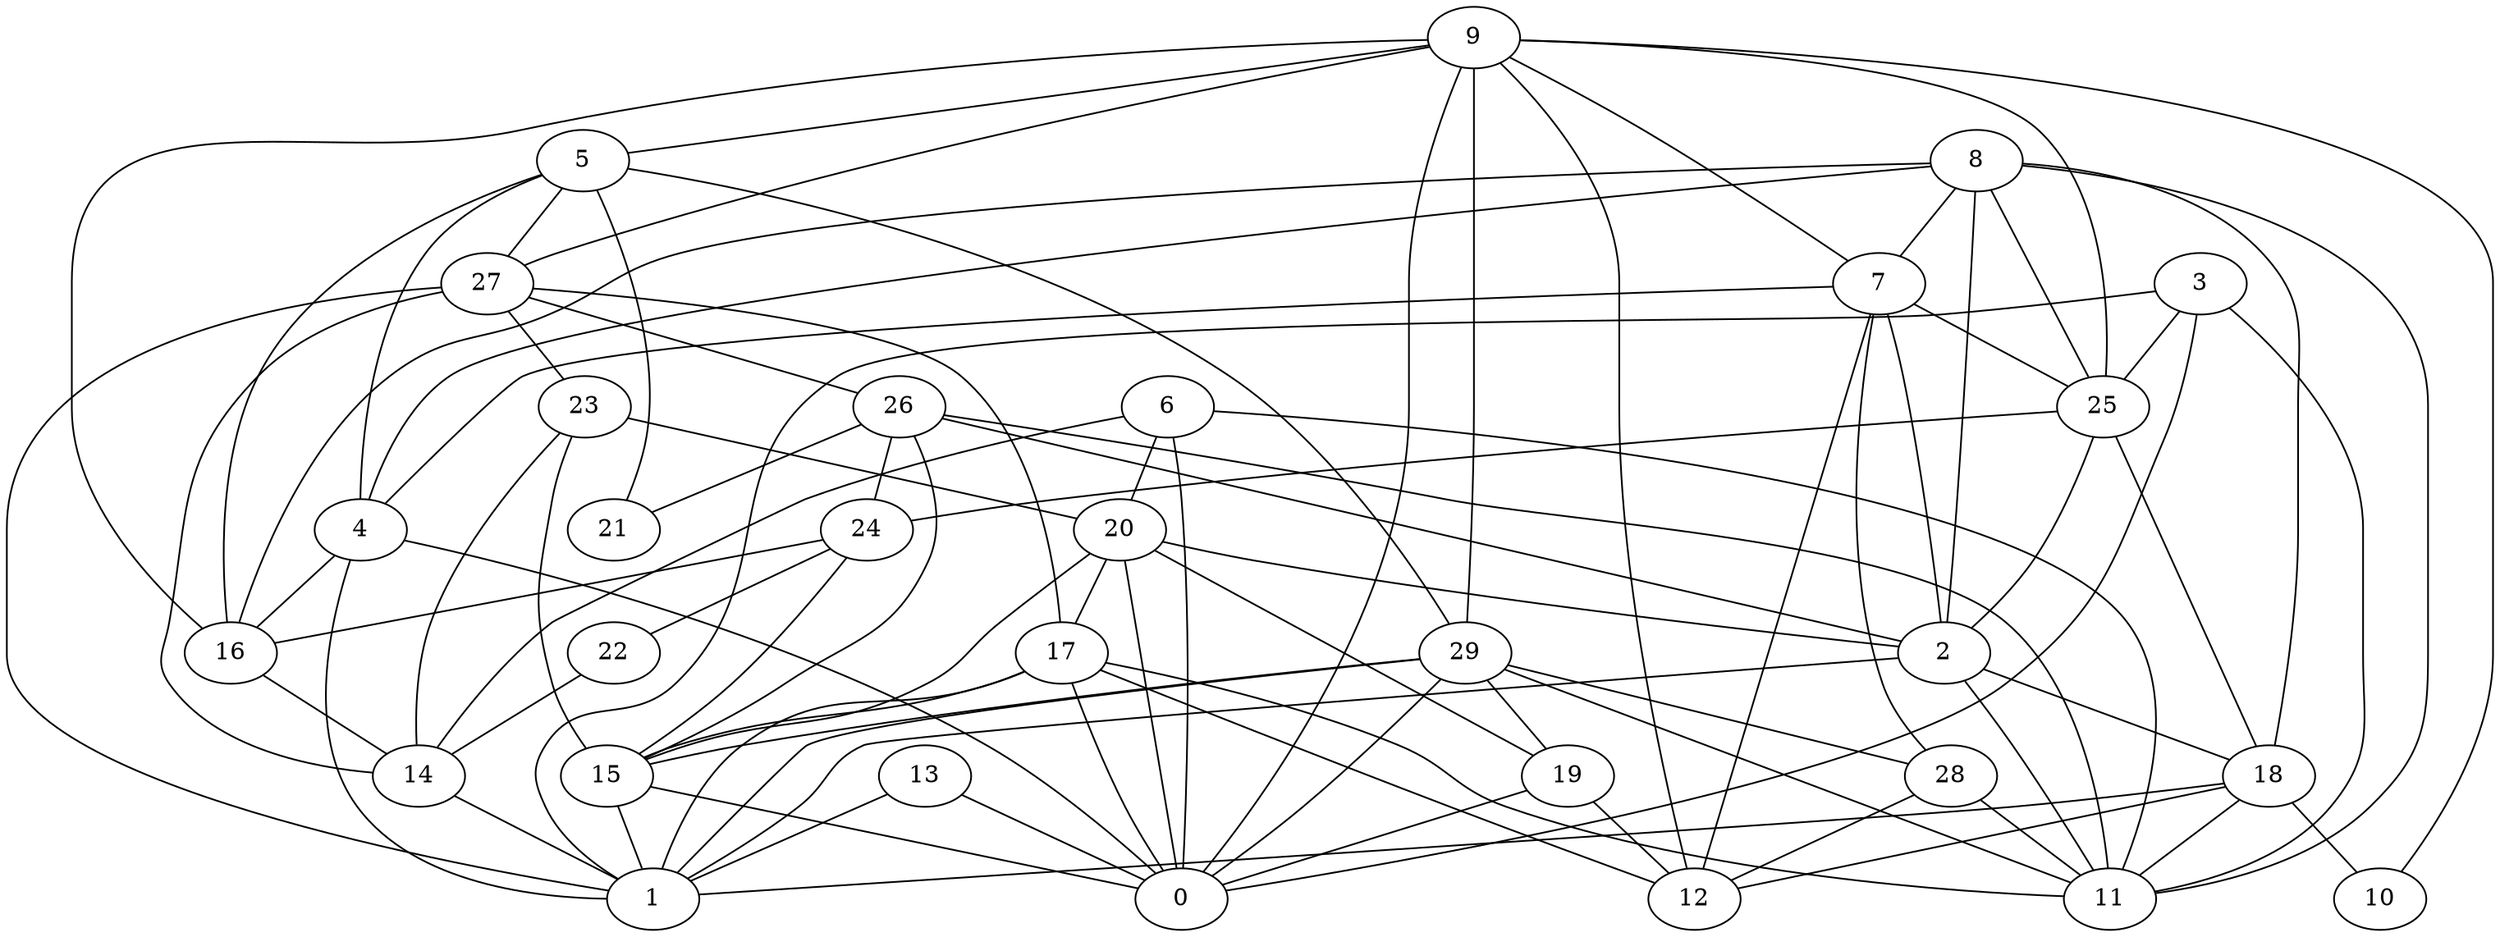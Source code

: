 digraph GG_graph {

subgraph G_graph {
edge [color = black]
"26" -> "15" [dir = none]
"24" -> "22" [dir = none]
"24" -> "16" [dir = none]
"20" -> "17" [dir = none]
"4" -> "16" [dir = none]
"29" -> "28" [dir = none]
"29" -> "1" [dir = none]
"29" -> "0" [dir = none]
"13" -> "0" [dir = none]
"9" -> "7" [dir = none]
"9" -> "0" [dir = none]
"9" -> "10" [dir = none]
"9" -> "27" [dir = none]
"9" -> "5" [dir = none]
"27" -> "23" [dir = none]
"27" -> "26" [dir = none]
"27" -> "14" [dir = none]
"5" -> "21" [dir = none]
"5" -> "16" [dir = none]
"18" -> "11" [dir = none]
"18" -> "12" [dir = none]
"18" -> "10" [dir = none]
"17" -> "15" [dir = none]
"8" -> "16" [dir = none]
"19" -> "12" [dir = none]
"3" -> "25" [dir = none]
"6" -> "0" [dir = none]
"25" -> "18" [dir = none]
"2" -> "1" [dir = none]
"29" -> "19" [dir = none]
"8" -> "25" [dir = none]
"14" -> "1" [dir = none]
"8" -> "4" [dir = none]
"9" -> "29" [dir = none]
"20" -> "15" [dir = none]
"22" -> "14" [dir = none]
"15" -> "0" [dir = none]
"13" -> "1" [dir = none]
"7" -> "12" [dir = none]
"20" -> "0" [dir = none]
"9" -> "25" [dir = none]
"20" -> "2" [dir = none]
"7" -> "4" [dir = none]
"7" -> "25" [dir = none]
"8" -> "18" [dir = none]
"18" -> "1" [dir = none]
"17" -> "1" [dir = none]
"9" -> "16" [dir = none]
"29" -> "11" [dir = none]
"2" -> "11" [dir = none]
"3" -> "11" [dir = none]
"25" -> "2" [dir = none]
"3" -> "1" [dir = none]
"3" -> "0" [dir = none]
"8" -> "7" [dir = none]
"29" -> "15" [dir = none]
"27" -> "1" [dir = none]
"25" -> "24" [dir = none]
"24" -> "15" [dir = none]
"2" -> "18" [dir = none]
"17" -> "11" [dir = none]
"28" -> "11" [dir = none]
"6" -> "20" [dir = none]
"6" -> "14" [dir = none]
"4" -> "1" [dir = none]
"5" -> "27" [dir = none]
"17" -> "12" [dir = none]
"5" -> "4" [dir = none]
"23" -> "20" [dir = none]
"5" -> "29" [dir = none]
"26" -> "11" [dir = none]
"26" -> "24" [dir = none]
"17" -> "0" [dir = none]
"16" -> "14" [dir = none]
"7" -> "28" [dir = none]
"19" -> "0" [dir = none]
"4" -> "0" [dir = none]
"23" -> "14" [dir = none]
"23" -> "15" [dir = none]
"8" -> "11" [dir = none]
"20" -> "19" [dir = none]
"28" -> "12" [dir = none]
"6" -> "11" [dir = none]
"26" -> "2" [dir = none]
"8" -> "2" [dir = none]
"26" -> "21" [dir = none]
"15" -> "1" [dir = none]
"9" -> "12" [dir = none]
"27" -> "17" [dir = none]
"7" -> "2" [dir = none]
}

}
